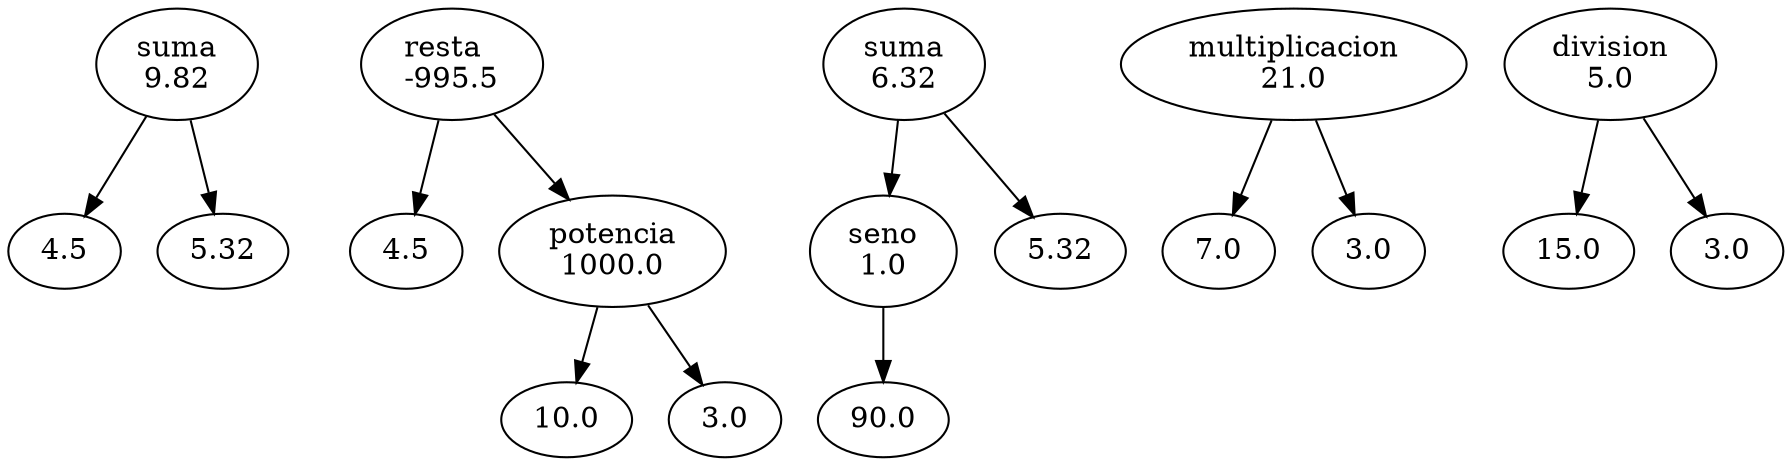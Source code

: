 digraph Operaciones {
	B0 [label="suma\l9.82"]
	B1 [label=4.5]
	B0 -> B1
	B2 [label=5.32]
	B0 -> B2
	B3 [label="resta\l-995.5"]
	B4 [label=4.5]
	B3 -> B4
	B5 [label="potencia\l1000.0"]
	B6 [label=10.0]
	B5 -> B6
	B7 [label=3.0]
	B5 -> B7
	B3 -> B5
	B8 [label="suma\l6.32"]
	B9 [label="seno\l1.0"]
	B10 [label=90.0]
	B9 -> B10
	B8 -> B9
	B11 [label=5.32]
	B8 -> B11
	B12 [label="multiplicacion\l21.0"]
	B13 [label=7.0]
	B12 -> B13
	B14 [label=3.0]
	B12 -> B14
	B15 [label="division\l5.0"]
	B16 [label=15.0]
	B15 -> B16
	B17 [label=3.0]
	B15 -> B17
}
